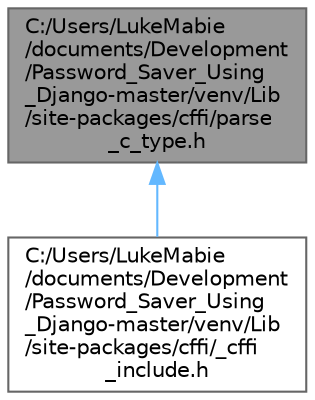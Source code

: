 digraph "C:/Users/LukeMabie/documents/Development/Password_Saver_Using_Django-master/venv/Lib/site-packages/cffi/parse_c_type.h"
{
 // LATEX_PDF_SIZE
  bgcolor="transparent";
  edge [fontname=Helvetica,fontsize=10,labelfontname=Helvetica,labelfontsize=10];
  node [fontname=Helvetica,fontsize=10,shape=box,height=0.2,width=0.4];
  Node1 [id="Node000001",label="C:/Users/LukeMabie\l/documents/Development\l/Password_Saver_Using\l_Django-master/venv/Lib\l/site-packages/cffi/parse\l_c_type.h",height=0.2,width=0.4,color="gray40", fillcolor="grey60", style="filled", fontcolor="black",tooltip=" "];
  Node1 -> Node2 [id="edge1_Node000001_Node000002",dir="back",color="steelblue1",style="solid",tooltip=" "];
  Node2 [id="Node000002",label="C:/Users/LukeMabie\l/documents/Development\l/Password_Saver_Using\l_Django-master/venv/Lib\l/site-packages/cffi/_cffi\l_include.h",height=0.2,width=0.4,color="grey40", fillcolor="white", style="filled",URL="$__cffi__include_8h.html",tooltip=" "];
}
